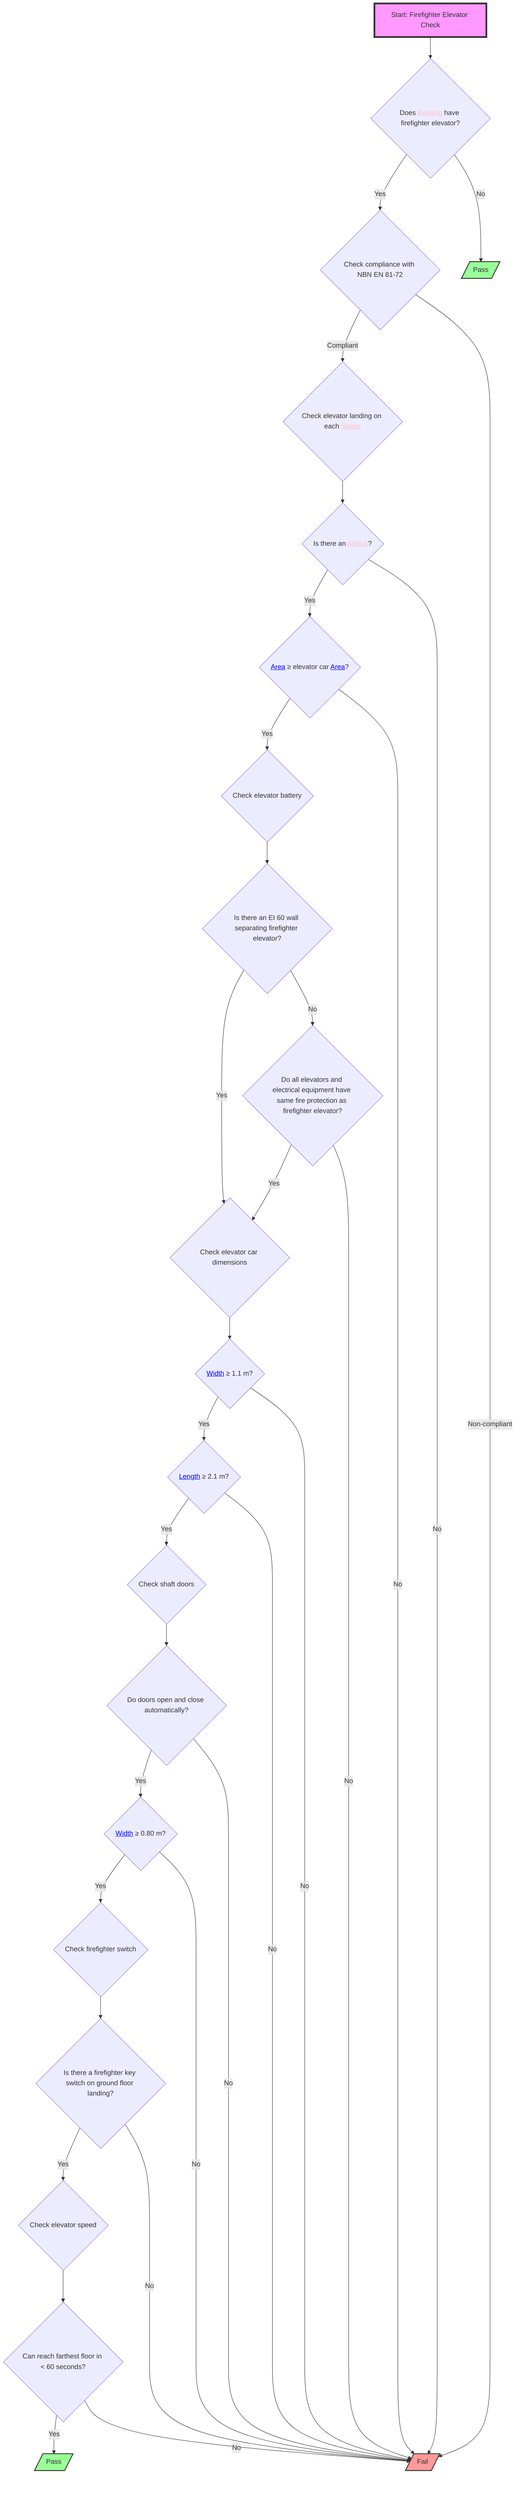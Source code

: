 flowchart TD
    S1["Start: Firefighter Elevator Check"] --> A{"Does <a href='http://example.com/firebimbuilding#Building' style='color:pink;'>Building</a> have firefighter elevator?"}
    A -- Yes --> B{"Check compliance with NBN EN 81-72"}
    B -- Compliant --> C{"Check elevator landing on each <a href='http://example.com/firebimbuilding#Storey' style='color:pink;'>Storey</a>"}
    B -- Non-compliant --> Z[/"Fail"/]
    C --> D{"Is there an <a href='http://example.com/firebimbuilding#Airlock' style='color:pink;'>Airlock</a>?"}
    D -- Yes --> E{"<a href='http://example.com/firebimbuilding#Area' style='color:blue;'>Area</a> ≥ elevator car <a href='http://example.com/firebimbuilding#Area' style='color:blue;'>Area</a>?"}
    D -- No --> Z
    E -- Yes --> F{"Check elevator battery"}
    E -- No --> Z
    F --> G{"Is there an EI 60 wall separating firefighter elevator?"}
    G -- Yes --> H{"Check elevator car dimensions"}
    G -- No --> I{"Do all elevators and electrical equipment have same fire protection as firefighter elevator?"}
    I -- Yes --> H
    I -- No --> Z
    H --> J{"<a href='http://example.com/firebimbuilding#Width' style='color:blue;'>Width</a> ≥ 1.1 m?"}
    J -- Yes --> K{"<a href='http://example.com/firebimbuilding#Length' style='color:blue;'>Length</a> ≥ 2.1 m?"}
    J -- No --> Z
    K -- Yes --> L{"Check shaft doors"}
    K -- No --> Z
    L --> M{"Do doors open and close automatically?"}
    M -- Yes --> N{"<a href='http://example.com/firebimbuilding#Width' style='color:blue;'>Width</a> ≥ 0.80 m?"}
    M -- No --> Z
    N -- Yes --> O{"Check firefighter switch"}
    N -- No --> Z
    O --> P{"Is there a firefighter key switch on ground floor landing?"}
    P -- Yes --> Q{"Check elevator speed"}
    P -- No --> Z
    Q --> R{"Can reach farthest floor in < 60 seconds?"}
    R -- Yes --> S[/"Pass"/]
    R -- No --> Z
    A -- No --> T[/"Pass"/]
    S1:::startClass
    S:::passClass
    T:::passClass
    Z:::failClass
    classDef startClass fill:#f9f,stroke:#333,stroke-width:4px
    classDef passClass fill:#9f9,stroke:#333,stroke-width:2px
    classDef failClass fill:#f99,stroke:#333,stroke-width:2px